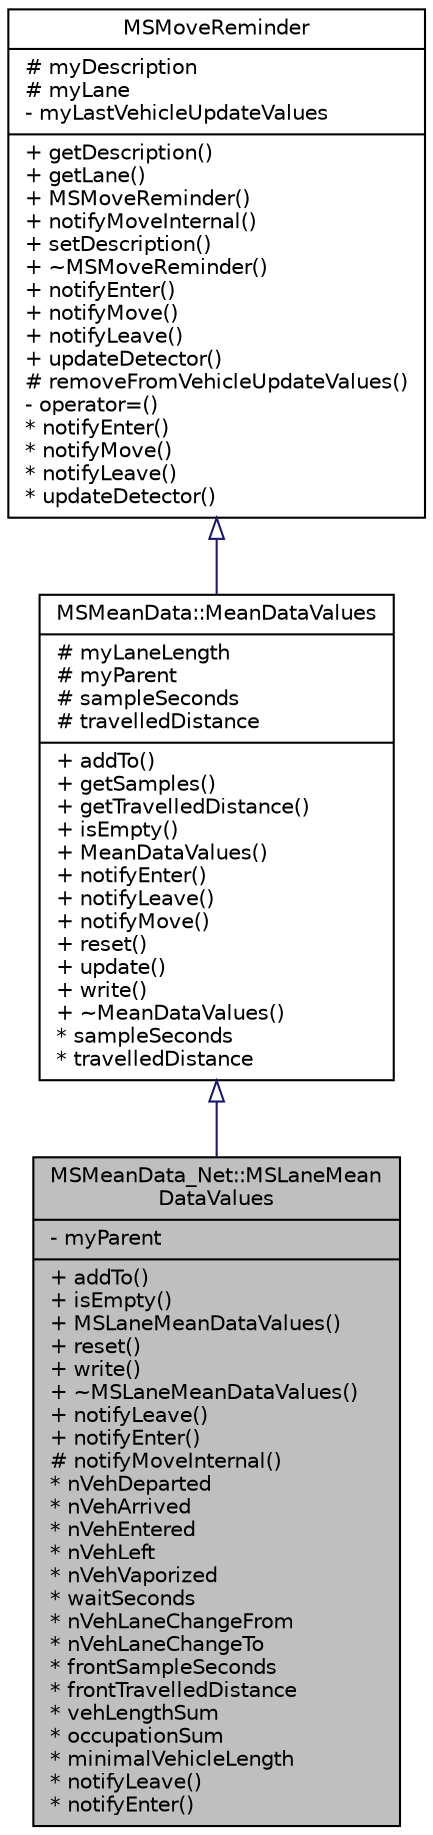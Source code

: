 digraph "MSMeanData_Net::MSLaneMeanDataValues"
{
  edge [fontname="Helvetica",fontsize="10",labelfontname="Helvetica",labelfontsize="10"];
  node [fontname="Helvetica",fontsize="10",shape=record];
  Node0 [label="{MSMeanData_Net::MSLaneMean\lDataValues\n|- myParent\l|+ addTo()\l+ isEmpty()\l+ MSLaneMeanDataValues()\l+ reset()\l+ write()\l+ ~MSLaneMeanDataValues()\l+ notifyLeave()\l+ notifyEnter()\l# notifyMoveInternal()\l* nVehDeparted\l* nVehArrived\l* nVehEntered\l* nVehLeft\l* nVehVaporized\l* waitSeconds\l* nVehLaneChangeFrom\l* nVehLaneChangeTo\l* frontSampleSeconds\l* frontTravelledDistance\l* vehLengthSum\l* occupationSum\l* minimalVehicleLength\l* notifyLeave()\l* notifyEnter()\l}",height=0.2,width=0.4,color="black", fillcolor="grey75", style="filled", fontcolor="black"];
  Node1 -> Node0 [dir="back",color="midnightblue",fontsize="10",style="solid",arrowtail="onormal",fontname="Helvetica"];
  Node1 [label="{MSMeanData::MeanDataValues\n|# myLaneLength\l# myParent\l# sampleSeconds\l# travelledDistance\l|+ addTo()\l+ getSamples()\l+ getTravelledDistance()\l+ isEmpty()\l+ MeanDataValues()\l+ notifyEnter()\l+ notifyLeave()\l+ notifyMove()\l+ reset()\l+ update()\l+ write()\l+ ~MeanDataValues()\l* sampleSeconds\l* travelledDistance\l}",height=0.2,width=0.4,color="black", fillcolor="white", style="filled",URL="$d3/d7c/class_m_s_mean_data_1_1_mean_data_values.html",tooltip="Data structure for mean (aggregated) edge/lane values. "];
  Node2 -> Node1 [dir="back",color="midnightblue",fontsize="10",style="solid",arrowtail="onormal",fontname="Helvetica"];
  Node2 [label="{MSMoveReminder\n|# myDescription\l# myLane\l- myLastVehicleUpdateValues\l|+ getDescription()\l+ getLane()\l+ MSMoveReminder()\l+ notifyMoveInternal()\l+ setDescription()\l+ ~MSMoveReminder()\l+ notifyEnter()\l+ notifyMove()\l+ notifyLeave()\l+ updateDetector()\l# removeFromVehicleUpdateValues()\l- operator=()\l* notifyEnter()\l* notifyMove()\l* notifyLeave()\l* updateDetector()\l}",height=0.2,width=0.4,color="black", fillcolor="white", style="filled",URL="$d2/da5/class_m_s_move_reminder.html",tooltip="Something on a lane to be noticed about vehicle movement. "];
}
